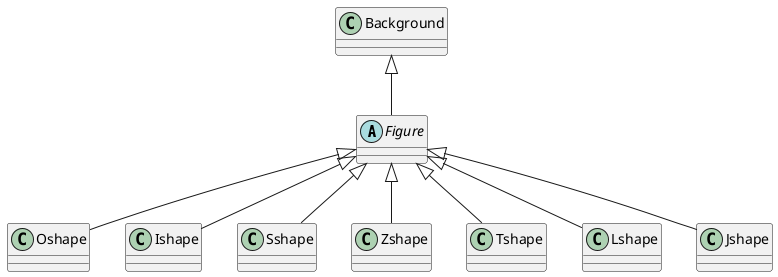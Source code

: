 @startuml
'https://plantuml.com/class-diagram

abstract class Figure
class Oshape
class Ishape
class Sshape
class Zshape
class Tshape
class Lshape
class Jshape
class Background

Figure <|-- Ishape
Figure <|-- Oshape
Figure <|-- Sshape
Figure <|-- Zshape
Figure <|-- Tshape
Figure <|-- Lshape
Figure <|-- Jshape

Background <|-- Figure


@enduml